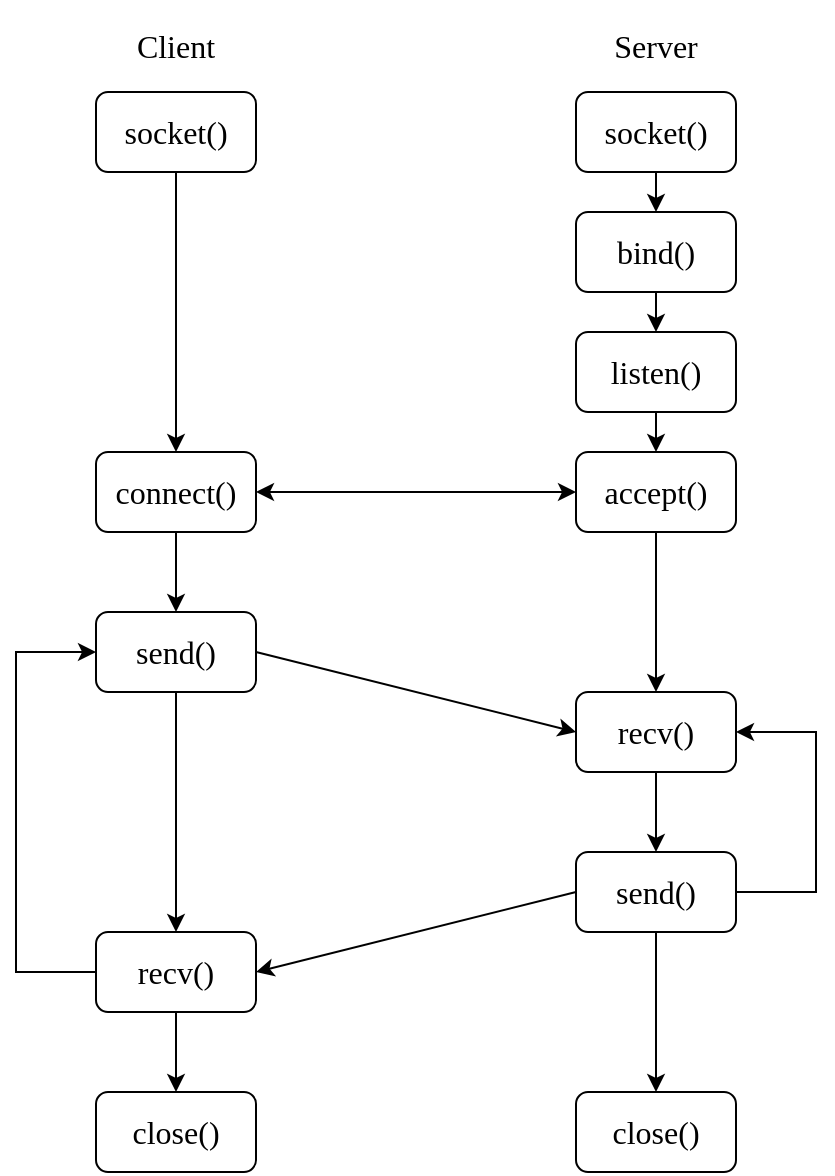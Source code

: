 <mxfile version="21.6.5" type="github">
  <diagram name="第 1 页" id="FtESaKAUyjASlsYt5LxF">
    <mxGraphModel dx="1559" dy="999" grid="1" gridSize="10" guides="1" tooltips="1" connect="1" arrows="1" fold="1" page="1" pageScale="1" pageWidth="827" pageHeight="1169" math="0" shadow="0">
      <root>
        <mxCell id="0" />
        <mxCell id="1" parent="0" />
        <mxCell id="BLSc_h5a07k_O9ShqRpe-1" value="Client" style="text;html=1;strokeColor=none;fillColor=none;align=center;verticalAlign=middle;whiteSpace=wrap;rounded=0;fontSize=16;aspect=fixed;fontFamily=Comic Sans MS;" vertex="1" parent="1">
          <mxGeometry x="240" y="94.29" width="80" height="45.71" as="geometry" />
        </mxCell>
        <mxCell id="BLSc_h5a07k_O9ShqRpe-29" style="edgeStyle=orthogonalEdgeStyle;rounded=0;orthogonalLoop=1;jettySize=auto;html=1;exitX=0.5;exitY=1;exitDx=0;exitDy=0;entryX=0.5;entryY=0;entryDx=0;entryDy=0;fontFamily=Comic Sans MS;" edge="1" parent="1" source="BLSc_h5a07k_O9ShqRpe-3" target="BLSc_h5a07k_O9ShqRpe-9">
          <mxGeometry relative="1" as="geometry" />
        </mxCell>
        <mxCell id="BLSc_h5a07k_O9ShqRpe-3" value="socket()" style="rounded=1;whiteSpace=wrap;html=1;aspect=fixed;fontSize=16;fontFamily=Comic Sans MS;" vertex="1" parent="1">
          <mxGeometry x="240" y="140" width="80" height="40" as="geometry" />
        </mxCell>
        <mxCell id="BLSc_h5a07k_O9ShqRpe-30" style="edgeStyle=orthogonalEdgeStyle;rounded=0;orthogonalLoop=1;jettySize=auto;html=1;exitX=0.5;exitY=1;exitDx=0;exitDy=0;entryX=0.5;entryY=0;entryDx=0;entryDy=0;fontFamily=Comic Sans MS;" edge="1" parent="1" source="BLSc_h5a07k_O9ShqRpe-9" target="BLSc_h5a07k_O9ShqRpe-10">
          <mxGeometry relative="1" as="geometry" />
        </mxCell>
        <mxCell id="BLSc_h5a07k_O9ShqRpe-9" value="connect()" style="rounded=1;whiteSpace=wrap;html=1;aspect=fixed;fontSize=16;fontFamily=Comic Sans MS;" vertex="1" parent="1">
          <mxGeometry x="240" y="320" width="80" height="40" as="geometry" />
        </mxCell>
        <mxCell id="BLSc_h5a07k_O9ShqRpe-31" style="edgeStyle=orthogonalEdgeStyle;rounded=0;orthogonalLoop=1;jettySize=auto;html=1;exitX=0.5;exitY=1;exitDx=0;exitDy=0;entryX=0.5;entryY=0;entryDx=0;entryDy=0;fontFamily=Comic Sans MS;" edge="1" parent="1" source="BLSc_h5a07k_O9ShqRpe-10" target="BLSc_h5a07k_O9ShqRpe-11">
          <mxGeometry relative="1" as="geometry" />
        </mxCell>
        <mxCell id="BLSc_h5a07k_O9ShqRpe-10" value="send()" style="rounded=1;whiteSpace=wrap;html=1;aspect=fixed;fontSize=16;fontFamily=Comic Sans MS;" vertex="1" parent="1">
          <mxGeometry x="240" y="400" width="80" height="40" as="geometry" />
        </mxCell>
        <mxCell id="BLSc_h5a07k_O9ShqRpe-32" style="edgeStyle=orthogonalEdgeStyle;rounded=0;orthogonalLoop=1;jettySize=auto;html=1;exitX=0.5;exitY=1;exitDx=0;exitDy=0;entryX=0.5;entryY=0;entryDx=0;entryDy=0;fontFamily=Comic Sans MS;" edge="1" parent="1" source="BLSc_h5a07k_O9ShqRpe-11" target="BLSc_h5a07k_O9ShqRpe-12">
          <mxGeometry relative="1" as="geometry" />
        </mxCell>
        <mxCell id="BLSc_h5a07k_O9ShqRpe-34" style="edgeStyle=orthogonalEdgeStyle;rounded=0;orthogonalLoop=1;jettySize=auto;html=1;exitX=0;exitY=0.5;exitDx=0;exitDy=0;entryX=0;entryY=0.5;entryDx=0;entryDy=0;fontFamily=Comic Sans MS;" edge="1" parent="1" source="BLSc_h5a07k_O9ShqRpe-11" target="BLSc_h5a07k_O9ShqRpe-10">
          <mxGeometry relative="1" as="geometry">
            <Array as="points">
              <mxPoint x="200" y="580" />
              <mxPoint x="200" y="420" />
            </Array>
          </mxGeometry>
        </mxCell>
        <mxCell id="BLSc_h5a07k_O9ShqRpe-11" value="recv()" style="rounded=1;whiteSpace=wrap;html=1;aspect=fixed;fontSize=16;fontFamily=Comic Sans MS;" vertex="1" parent="1">
          <mxGeometry x="240" y="560" width="80" height="40" as="geometry" />
        </mxCell>
        <mxCell id="BLSc_h5a07k_O9ShqRpe-12" value="close()" style="rounded=1;whiteSpace=wrap;html=1;aspect=fixed;fontSize=16;fontFamily=Comic Sans MS;" vertex="1" parent="1">
          <mxGeometry x="240" y="640.0" width="80" height="40" as="geometry" />
        </mxCell>
        <mxCell id="BLSc_h5a07k_O9ShqRpe-13" value="Server" style="text;html=1;strokeColor=none;fillColor=none;align=center;verticalAlign=middle;whiteSpace=wrap;rounded=0;fontSize=16;aspect=fixed;fontFamily=Comic Sans MS;" vertex="1" parent="1">
          <mxGeometry x="480" y="94.29" width="80" height="45.71" as="geometry" />
        </mxCell>
        <mxCell id="BLSc_h5a07k_O9ShqRpe-22" style="edgeStyle=orthogonalEdgeStyle;rounded=0;orthogonalLoop=1;jettySize=auto;html=1;exitX=0.5;exitY=1;exitDx=0;exitDy=0;entryX=0.5;entryY=0;entryDx=0;entryDy=0;fontFamily=Comic Sans MS;" edge="1" parent="1" source="BLSc_h5a07k_O9ShqRpe-14" target="BLSc_h5a07k_O9ShqRpe-15">
          <mxGeometry relative="1" as="geometry" />
        </mxCell>
        <mxCell id="BLSc_h5a07k_O9ShqRpe-14" value="socket()" style="rounded=1;whiteSpace=wrap;html=1;aspect=fixed;fontSize=16;fontFamily=Comic Sans MS;" vertex="1" parent="1">
          <mxGeometry x="480" y="140" width="80" height="40" as="geometry" />
        </mxCell>
        <mxCell id="BLSc_h5a07k_O9ShqRpe-23" style="edgeStyle=orthogonalEdgeStyle;rounded=0;orthogonalLoop=1;jettySize=auto;html=1;exitX=0.5;exitY=1;exitDx=0;exitDy=0;entryX=0.5;entryY=0;entryDx=0;entryDy=0;fontFamily=Comic Sans MS;" edge="1" parent="1" source="BLSc_h5a07k_O9ShqRpe-15" target="BLSc_h5a07k_O9ShqRpe-16">
          <mxGeometry relative="1" as="geometry" />
        </mxCell>
        <mxCell id="BLSc_h5a07k_O9ShqRpe-15" value="bind()" style="rounded=1;whiteSpace=wrap;html=1;aspect=fixed;fontSize=16;fontFamily=Comic Sans MS;" vertex="1" parent="1">
          <mxGeometry x="480" y="200" width="80" height="40" as="geometry" />
        </mxCell>
        <mxCell id="BLSc_h5a07k_O9ShqRpe-24" style="edgeStyle=orthogonalEdgeStyle;rounded=0;orthogonalLoop=1;jettySize=auto;html=1;exitX=0.5;exitY=1;exitDx=0;exitDy=0;entryX=0.5;entryY=0;entryDx=0;entryDy=0;fontFamily=Comic Sans MS;" edge="1" parent="1" source="BLSc_h5a07k_O9ShqRpe-16" target="BLSc_h5a07k_O9ShqRpe-17">
          <mxGeometry relative="1" as="geometry" />
        </mxCell>
        <mxCell id="BLSc_h5a07k_O9ShqRpe-16" value="listen()" style="rounded=1;whiteSpace=wrap;html=1;aspect=fixed;fontSize=16;fontFamily=Comic Sans MS;" vertex="1" parent="1">
          <mxGeometry x="480" y="260" width="80" height="40" as="geometry" />
        </mxCell>
        <mxCell id="BLSc_h5a07k_O9ShqRpe-25" style="edgeStyle=orthogonalEdgeStyle;rounded=0;orthogonalLoop=1;jettySize=auto;html=1;exitX=0.5;exitY=1;exitDx=0;exitDy=0;entryX=0.5;entryY=0;entryDx=0;entryDy=0;fontFamily=Comic Sans MS;" edge="1" parent="1" source="BLSc_h5a07k_O9ShqRpe-17" target="BLSc_h5a07k_O9ShqRpe-18">
          <mxGeometry relative="1" as="geometry" />
        </mxCell>
        <mxCell id="BLSc_h5a07k_O9ShqRpe-17" value="accept()" style="rounded=1;whiteSpace=wrap;html=1;aspect=fixed;fontSize=16;fontFamily=Comic Sans MS;" vertex="1" parent="1">
          <mxGeometry x="480" y="320" width="80" height="40" as="geometry" />
        </mxCell>
        <mxCell id="BLSc_h5a07k_O9ShqRpe-26" style="edgeStyle=orthogonalEdgeStyle;rounded=0;orthogonalLoop=1;jettySize=auto;html=1;exitX=0.5;exitY=1;exitDx=0;exitDy=0;entryX=0.5;entryY=0;entryDx=0;entryDy=0;fontFamily=Comic Sans MS;" edge="1" parent="1" source="BLSc_h5a07k_O9ShqRpe-18" target="BLSc_h5a07k_O9ShqRpe-19">
          <mxGeometry relative="1" as="geometry" />
        </mxCell>
        <mxCell id="BLSc_h5a07k_O9ShqRpe-18" value="recv()" style="rounded=1;whiteSpace=wrap;html=1;aspect=fixed;fontSize=16;fontFamily=Comic Sans MS;" vertex="1" parent="1">
          <mxGeometry x="480" y="440" width="80" height="40" as="geometry" />
        </mxCell>
        <mxCell id="BLSc_h5a07k_O9ShqRpe-27" style="edgeStyle=orthogonalEdgeStyle;rounded=0;orthogonalLoop=1;jettySize=auto;html=1;exitX=0.5;exitY=1;exitDx=0;exitDy=0;entryX=0.5;entryY=0;entryDx=0;entryDy=0;fontFamily=Comic Sans MS;" edge="1" parent="1" source="BLSc_h5a07k_O9ShqRpe-19" target="BLSc_h5a07k_O9ShqRpe-20">
          <mxGeometry relative="1" as="geometry" />
        </mxCell>
        <mxCell id="BLSc_h5a07k_O9ShqRpe-33" style="edgeStyle=orthogonalEdgeStyle;rounded=0;orthogonalLoop=1;jettySize=auto;html=1;exitX=1;exitY=0.5;exitDx=0;exitDy=0;entryX=1;entryY=0.5;entryDx=0;entryDy=0;fontFamily=Comic Sans MS;" edge="1" parent="1" source="BLSc_h5a07k_O9ShqRpe-19" target="BLSc_h5a07k_O9ShqRpe-18">
          <mxGeometry relative="1" as="geometry">
            <Array as="points">
              <mxPoint x="600" y="540" />
              <mxPoint x="600" y="460" />
            </Array>
          </mxGeometry>
        </mxCell>
        <mxCell id="BLSc_h5a07k_O9ShqRpe-19" value="send()" style="rounded=1;whiteSpace=wrap;html=1;aspect=fixed;fontSize=16;fontFamily=Comic Sans MS;" vertex="1" parent="1">
          <mxGeometry x="480" y="520" width="80" height="40" as="geometry" />
        </mxCell>
        <mxCell id="BLSc_h5a07k_O9ShqRpe-20" value="close()" style="rounded=1;whiteSpace=wrap;html=1;aspect=fixed;fontSize=16;fontFamily=Comic Sans MS;" vertex="1" parent="1">
          <mxGeometry x="480" y="640.0" width="80" height="40" as="geometry" />
        </mxCell>
        <mxCell id="BLSc_h5a07k_O9ShqRpe-38" value="" style="endArrow=classic;startArrow=classic;html=1;rounded=0;exitX=1;exitY=0.5;exitDx=0;exitDy=0;fontFamily=Comic Sans MS;entryX=0;entryY=0.5;entryDx=0;entryDy=0;" edge="1" parent="1" source="BLSc_h5a07k_O9ShqRpe-9" target="BLSc_h5a07k_O9ShqRpe-17">
          <mxGeometry width="50" height="50" relative="1" as="geometry">
            <mxPoint x="390" y="310" as="sourcePoint" />
            <mxPoint x="520" y="400" as="targetPoint" />
          </mxGeometry>
        </mxCell>
        <mxCell id="BLSc_h5a07k_O9ShqRpe-39" value="" style="endArrow=classic;html=1;rounded=0;exitX=1;exitY=0.5;exitDx=0;exitDy=0;entryX=0;entryY=0.5;entryDx=0;entryDy=0;fontFamily=Comic Sans MS;" edge="1" parent="1" source="BLSc_h5a07k_O9ShqRpe-10" target="BLSc_h5a07k_O9ShqRpe-18">
          <mxGeometry width="50" height="50" relative="1" as="geometry">
            <mxPoint x="390" y="310" as="sourcePoint" />
            <mxPoint x="440" y="260" as="targetPoint" />
          </mxGeometry>
        </mxCell>
        <mxCell id="BLSc_h5a07k_O9ShqRpe-40" value="" style="endArrow=classic;html=1;rounded=0;exitX=0;exitY=0.5;exitDx=0;exitDy=0;entryX=1;entryY=0.5;entryDx=0;entryDy=0;fontFamily=Comic Sans MS;" edge="1" parent="1" source="BLSc_h5a07k_O9ShqRpe-19" target="BLSc_h5a07k_O9ShqRpe-11">
          <mxGeometry width="50" height="50" relative="1" as="geometry">
            <mxPoint x="420" y="580" as="sourcePoint" />
            <mxPoint x="470" y="530" as="targetPoint" />
          </mxGeometry>
        </mxCell>
      </root>
    </mxGraphModel>
  </diagram>
</mxfile>
